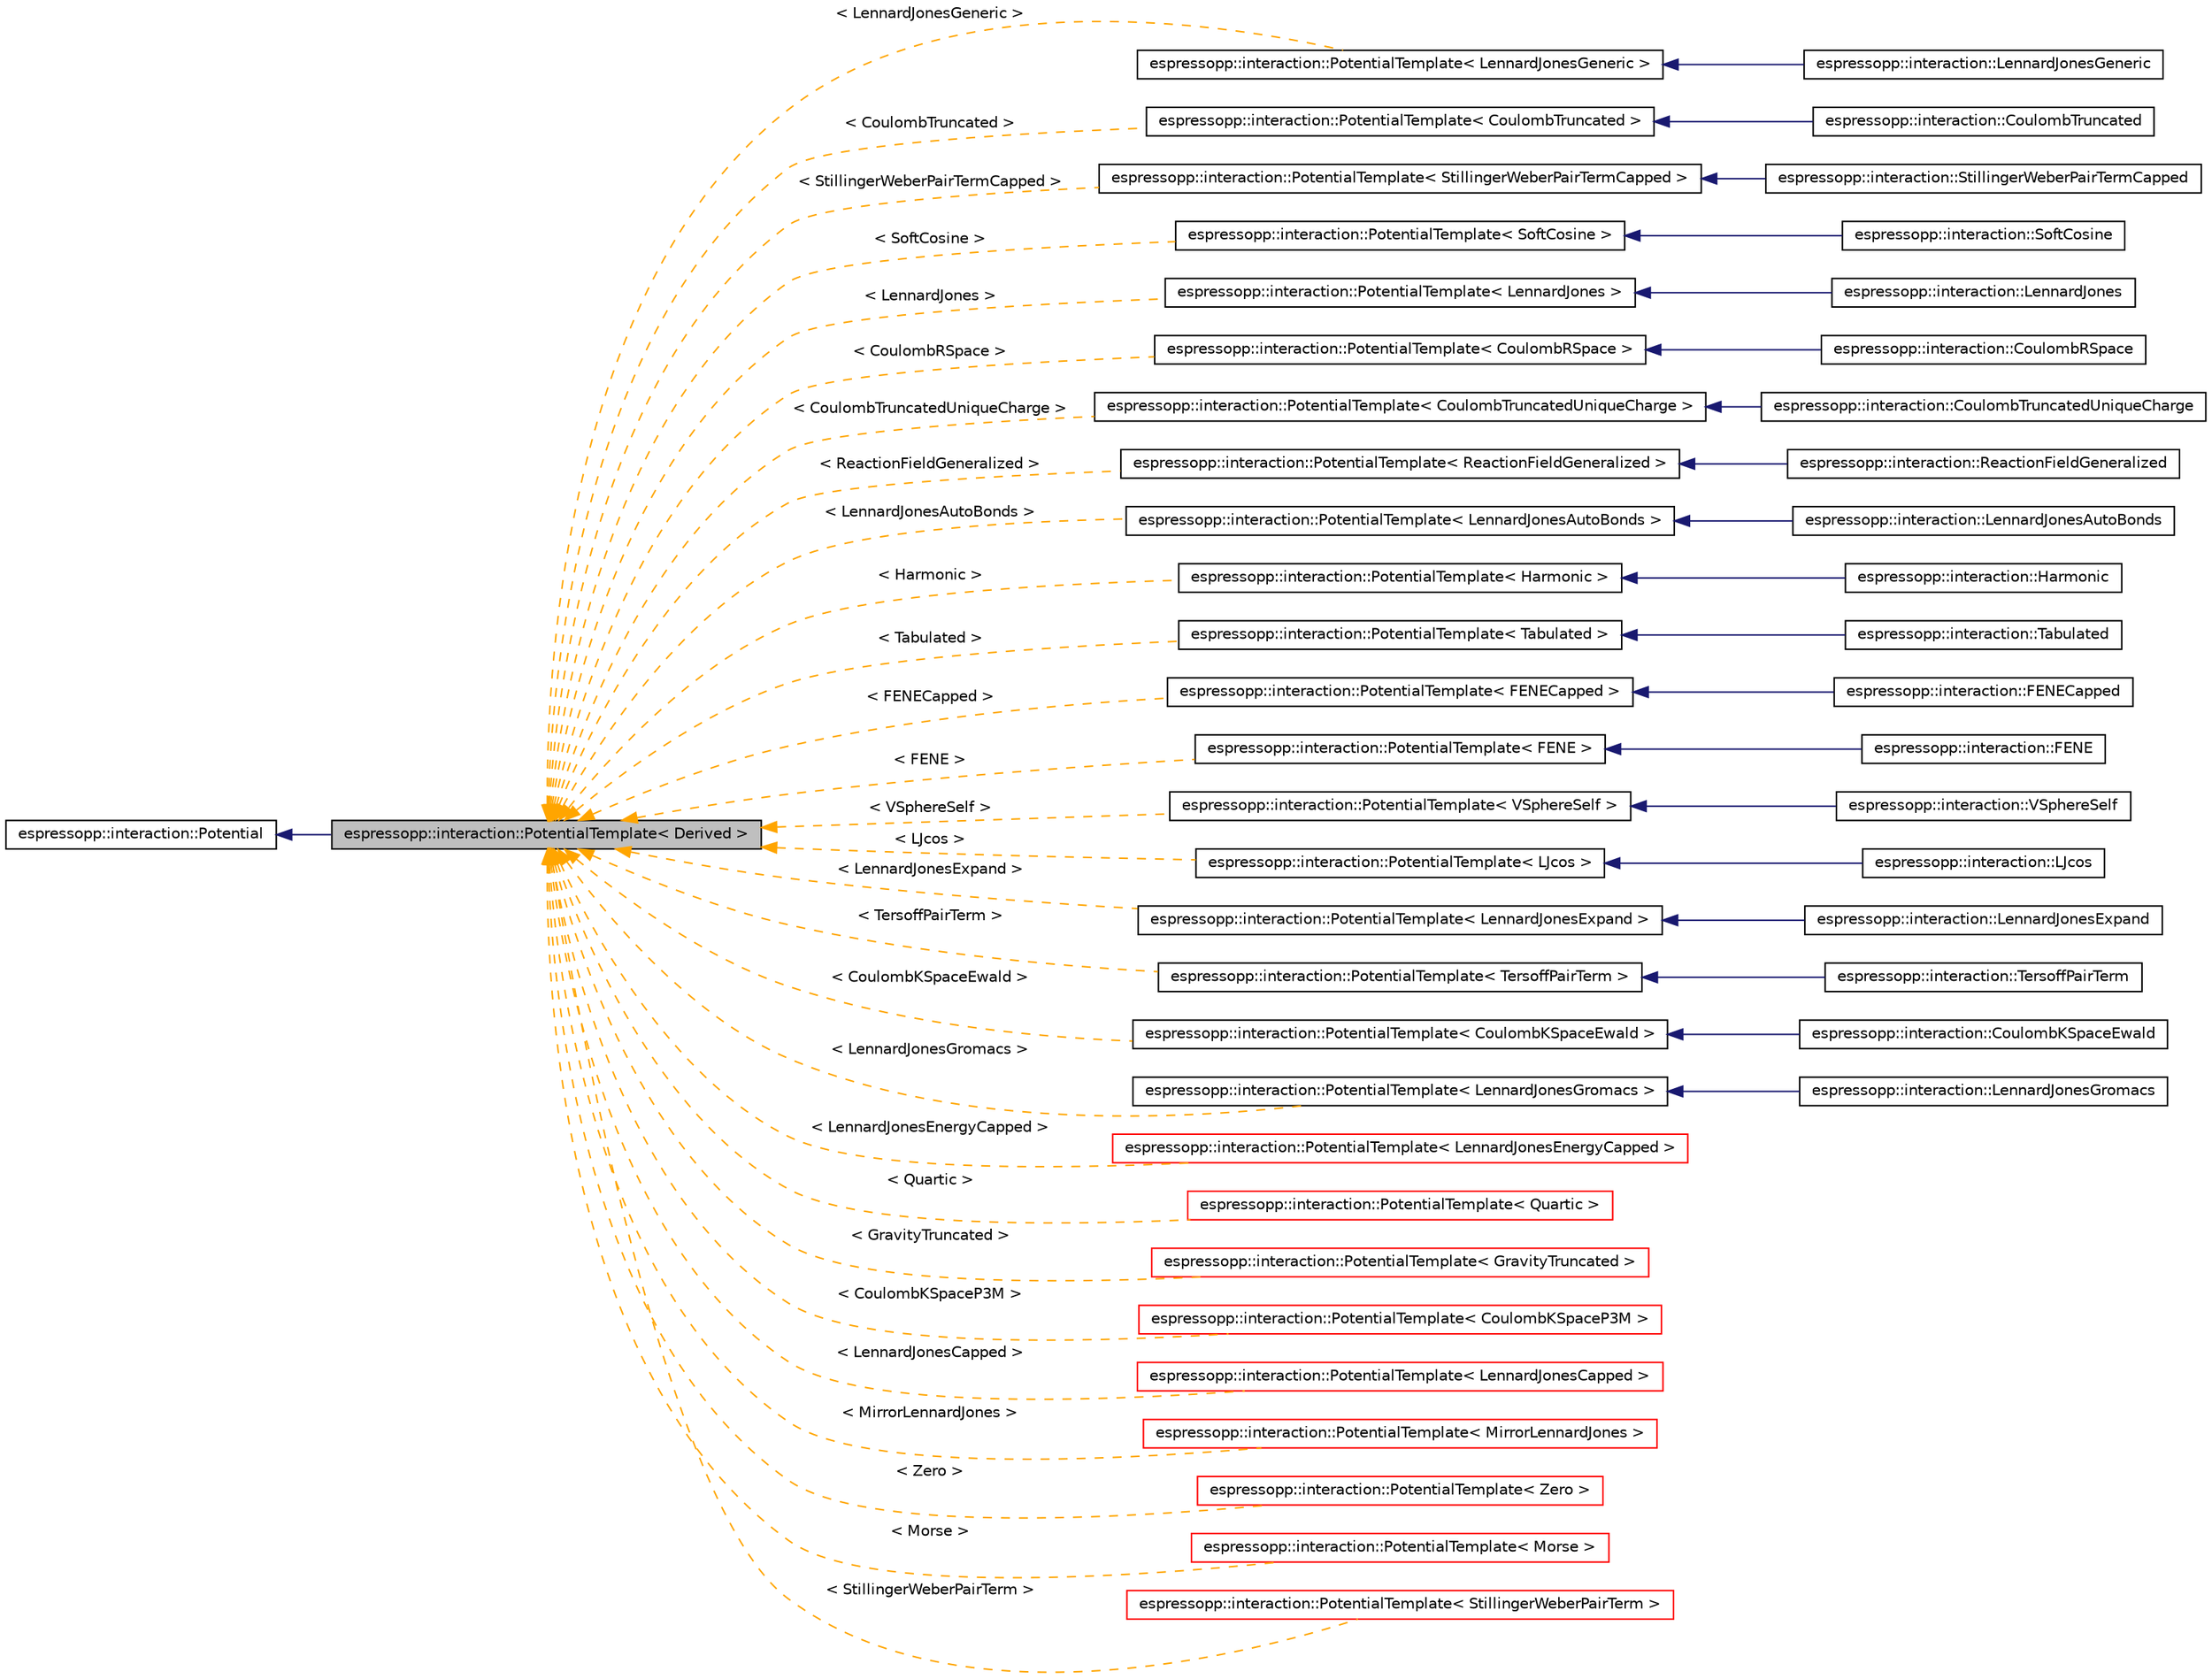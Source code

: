 digraph G
{
  edge [fontname="Helvetica",fontsize="10",labelfontname="Helvetica",labelfontsize="10"];
  node [fontname="Helvetica",fontsize="10",shape=record];
  rankdir="LR";
  Node1 [label="espressopp::interaction::PotentialTemplate\< Derived \>",height=0.2,width=0.4,color="black", fillcolor="grey75", style="filled" fontcolor="black"];
  Node2 -> Node1 [dir="back",color="midnightblue",fontsize="10",style="solid",fontname="Helvetica"];
  Node2 [label="espressopp::interaction::Potential",height=0.2,width=0.4,color="black", fillcolor="white", style="filled",URL="$classespressopp_1_1interaction_1_1Potential.html"];
  Node1 -> Node3 [dir="back",color="orange",fontsize="10",style="dashed",label=" \< LennardJonesGeneric \>" ,fontname="Helvetica"];
  Node3 [label="espressopp::interaction::PotentialTemplate\< LennardJonesGeneric \>",height=0.2,width=0.4,color="black", fillcolor="white", style="filled",URL="$classespressopp_1_1interaction_1_1PotentialTemplate.html"];
  Node3 -> Node4 [dir="back",color="midnightblue",fontsize="10",style="solid",fontname="Helvetica"];
  Node4 [label="espressopp::interaction::LennardJonesGeneric",height=0.2,width=0.4,color="black", fillcolor="white", style="filled",URL="$classespressopp_1_1interaction_1_1LennardJonesGeneric.html",tooltip="This class provides methods to compute forces and energies of the a generic Lennard Jones potential w..."];
  Node1 -> Node5 [dir="back",color="orange",fontsize="10",style="dashed",label=" \< CoulombTruncated \>" ,fontname="Helvetica"];
  Node5 [label="espressopp::interaction::PotentialTemplate\< CoulombTruncated \>",height=0.2,width=0.4,color="black", fillcolor="white", style="filled",URL="$classespressopp_1_1interaction_1_1PotentialTemplate.html"];
  Node5 -> Node6 [dir="back",color="midnightblue",fontsize="10",style="solid",fontname="Helvetica"];
  Node6 [label="espressopp::interaction::CoulombTruncated",height=0.2,width=0.4,color="black", fillcolor="white", style="filled",URL="$classespressopp_1_1interaction_1_1CoulombTruncated.html"];
  Node1 -> Node7 [dir="back",color="orange",fontsize="10",style="dashed",label=" \< StillingerWeberPairTermCapped \>" ,fontname="Helvetica"];
  Node7 [label="espressopp::interaction::PotentialTemplate\< StillingerWeberPairTermCapped \>",height=0.2,width=0.4,color="black", fillcolor="white", style="filled",URL="$classespressopp_1_1interaction_1_1PotentialTemplate.html"];
  Node7 -> Node8 [dir="back",color="midnightblue",fontsize="10",style="solid",fontname="Helvetica"];
  Node8 [label="espressopp::interaction::StillingerWeberPairTermCapped",height=0.2,width=0.4,color="black", fillcolor="white", style="filled",URL="$classespressopp_1_1interaction_1_1StillingerWeberPairTermCapped.html",tooltip="This class provides methods to compute forces and energies of 2 body term of Stillinger-Weber potenti..."];
  Node1 -> Node9 [dir="back",color="orange",fontsize="10",style="dashed",label=" \< SoftCosine \>" ,fontname="Helvetica"];
  Node9 [label="espressopp::interaction::PotentialTemplate\< SoftCosine \>",height=0.2,width=0.4,color="black", fillcolor="white", style="filled",URL="$classespressopp_1_1interaction_1_1PotentialTemplate.html"];
  Node9 -> Node10 [dir="back",color="midnightblue",fontsize="10",style="solid",fontname="Helvetica"];
  Node10 [label="espressopp::interaction::SoftCosine",height=0.2,width=0.4,color="black", fillcolor="white", style="filled",URL="$classespressopp_1_1interaction_1_1SoftCosine.html",tooltip="This class provides methods to compute forces and energies of the SoftCosine potential."];
  Node1 -> Node11 [dir="back",color="orange",fontsize="10",style="dashed",label=" \< LennardJones \>" ,fontname="Helvetica"];
  Node11 [label="espressopp::interaction::PotentialTemplate\< LennardJones \>",height=0.2,width=0.4,color="black", fillcolor="white", style="filled",URL="$classespressopp_1_1interaction_1_1PotentialTemplate.html"];
  Node11 -> Node12 [dir="back",color="midnightblue",fontsize="10",style="solid",fontname="Helvetica"];
  Node12 [label="espressopp::interaction::LennardJones",height=0.2,width=0.4,color="black", fillcolor="white", style="filled",URL="$classespressopp_1_1interaction_1_1LennardJones.html",tooltip="This class provides methods to compute forces and energies of the Lennard Jones potential."];
  Node1 -> Node13 [dir="back",color="orange",fontsize="10",style="dashed",label=" \< CoulombRSpace \>" ,fontname="Helvetica"];
  Node13 [label="espressopp::interaction::PotentialTemplate\< CoulombRSpace \>",height=0.2,width=0.4,color="black", fillcolor="white", style="filled",URL="$classespressopp_1_1interaction_1_1PotentialTemplate.html"];
  Node13 -> Node14 [dir="back",color="midnightblue",fontsize="10",style="solid",fontname="Helvetica"];
  Node14 [label="espressopp::interaction::CoulombRSpace",height=0.2,width=0.4,color="black", fillcolor="white", style="filled",URL="$classespressopp_1_1interaction_1_1CoulombRSpace.html"];
  Node1 -> Node15 [dir="back",color="orange",fontsize="10",style="dashed",label=" \< CoulombTruncatedUniqueCharge \>" ,fontname="Helvetica"];
  Node15 [label="espressopp::interaction::PotentialTemplate\< CoulombTruncatedUniqueCharge \>",height=0.2,width=0.4,color="black", fillcolor="white", style="filled",URL="$classespressopp_1_1interaction_1_1PotentialTemplate.html"];
  Node15 -> Node16 [dir="back",color="midnightblue",fontsize="10",style="solid",fontname="Helvetica"];
  Node16 [label="espressopp::interaction::CoulombTruncatedUniqueCharge",height=0.2,width=0.4,color="black", fillcolor="white", style="filled",URL="$classespressopp_1_1interaction_1_1CoulombTruncatedUniqueCharge.html"];
  Node1 -> Node17 [dir="back",color="orange",fontsize="10",style="dashed",label=" \< ReactionFieldGeneralized \>" ,fontname="Helvetica"];
  Node17 [label="espressopp::interaction::PotentialTemplate\< ReactionFieldGeneralized \>",height=0.2,width=0.4,color="black", fillcolor="white", style="filled",URL="$classespressopp_1_1interaction_1_1PotentialTemplate.html"];
  Node17 -> Node18 [dir="back",color="midnightblue",fontsize="10",style="solid",fontname="Helvetica"];
  Node18 [label="espressopp::interaction::ReactionFieldGeneralized",height=0.2,width=0.4,color="black", fillcolor="white", style="filled",URL="$classespressopp_1_1interaction_1_1ReactionFieldGeneralized.html"];
  Node1 -> Node19 [dir="back",color="orange",fontsize="10",style="dashed",label=" \< LennardJonesAutoBonds \>" ,fontname="Helvetica"];
  Node19 [label="espressopp::interaction::PotentialTemplate\< LennardJonesAutoBonds \>",height=0.2,width=0.4,color="black", fillcolor="white", style="filled",URL="$classespressopp_1_1interaction_1_1PotentialTemplate.html"];
  Node19 -> Node20 [dir="back",color="midnightblue",fontsize="10",style="solid",fontname="Helvetica"];
  Node20 [label="espressopp::interaction::LennardJonesAutoBonds",height=0.2,width=0.4,color="black", fillcolor="white", style="filled",URL="$classespressopp_1_1interaction_1_1LennardJonesAutoBonds.html",tooltip="This class provides methods to compute forces and energies of the Lennard Jones potential."];
  Node1 -> Node21 [dir="back",color="orange",fontsize="10",style="dashed",label=" \< Harmonic \>" ,fontname="Helvetica"];
  Node21 [label="espressopp::interaction::PotentialTemplate\< Harmonic \>",height=0.2,width=0.4,color="black", fillcolor="white", style="filled",URL="$classespressopp_1_1interaction_1_1PotentialTemplate.html"];
  Node21 -> Node22 [dir="back",color="midnightblue",fontsize="10",style="solid",fontname="Helvetica"];
  Node22 [label="espressopp::interaction::Harmonic",height=0.2,width=0.4,color="black", fillcolor="white", style="filled",URL="$classespressopp_1_1interaction_1_1Harmonic.html"];
  Node1 -> Node23 [dir="back",color="orange",fontsize="10",style="dashed",label=" \< Tabulated \>" ,fontname="Helvetica"];
  Node23 [label="espressopp::interaction::PotentialTemplate\< Tabulated \>",height=0.2,width=0.4,color="black", fillcolor="white", style="filled",URL="$classespressopp_1_1interaction_1_1PotentialTemplate.html"];
  Node23 -> Node24 [dir="back",color="midnightblue",fontsize="10",style="solid",fontname="Helvetica"];
  Node24 [label="espressopp::interaction::Tabulated",height=0.2,width=0.4,color="black", fillcolor="white", style="filled",URL="$classespressopp_1_1interaction_1_1Tabulated.html",tooltip="This class provides methods to compute forces and energies of a tabulated potential."];
  Node1 -> Node25 [dir="back",color="orange",fontsize="10",style="dashed",label=" \< FENECapped \>" ,fontname="Helvetica"];
  Node25 [label="espressopp::interaction::PotentialTemplate\< FENECapped \>",height=0.2,width=0.4,color="black", fillcolor="white", style="filled",URL="$classespressopp_1_1interaction_1_1PotentialTemplate.html"];
  Node25 -> Node26 [dir="back",color="midnightblue",fontsize="10",style="solid",fontname="Helvetica"];
  Node26 [label="espressopp::interaction::FENECapped",height=0.2,width=0.4,color="black", fillcolor="white", style="filled",URL="$classespressopp_1_1interaction_1_1FENECapped.html",tooltip="This class provides methods to compute forces and energies of the FENECapped potential."];
  Node1 -> Node27 [dir="back",color="orange",fontsize="10",style="dashed",label=" \< FENE \>" ,fontname="Helvetica"];
  Node27 [label="espressopp::interaction::PotentialTemplate\< FENE \>",height=0.2,width=0.4,color="black", fillcolor="white", style="filled",URL="$classespressopp_1_1interaction_1_1PotentialTemplate.html"];
  Node27 -> Node28 [dir="back",color="midnightblue",fontsize="10",style="solid",fontname="Helvetica"];
  Node28 [label="espressopp::interaction::FENE",height=0.2,width=0.4,color="black", fillcolor="white", style="filled",URL="$classespressopp_1_1interaction_1_1FENE.html",tooltip="This class provides methods to compute forces and energies of the FENE potential."];
  Node1 -> Node29 [dir="back",color="orange",fontsize="10",style="dashed",label=" \< VSphereSelf \>" ,fontname="Helvetica"];
  Node29 [label="espressopp::interaction::PotentialTemplate\< VSphereSelf \>",height=0.2,width=0.4,color="black", fillcolor="white", style="filled",URL="$classespressopp_1_1interaction_1_1PotentialTemplate.html"];
  Node29 -> Node30 [dir="back",color="midnightblue",fontsize="10",style="solid",fontname="Helvetica"];
  Node30 [label="espressopp::interaction::VSphereSelf",height=0.2,width=0.4,color="black", fillcolor="white", style="filled",URL="$classespressopp_1_1interaction_1_1VSphereSelf.html",tooltip="This class provides methods to compute forces and energies of the VSphereSelf potential."];
  Node1 -> Node31 [dir="back",color="orange",fontsize="10",style="dashed",label=" \< LJcos \>" ,fontname="Helvetica"];
  Node31 [label="espressopp::interaction::PotentialTemplate\< LJcos \>",height=0.2,width=0.4,color="black", fillcolor="white", style="filled",URL="$classespressopp_1_1interaction_1_1PotentialTemplate.html"];
  Node31 -> Node32 [dir="back",color="midnightblue",fontsize="10",style="solid",fontname="Helvetica"];
  Node32 [label="espressopp::interaction::LJcos",height=0.2,width=0.4,color="black", fillcolor="white", style="filled",URL="$classespressopp_1_1interaction_1_1LJcos.html",tooltip="This class provides methods to compute forces and energies of the modified Lennard Jones potential..."];
  Node1 -> Node33 [dir="back",color="orange",fontsize="10",style="dashed",label=" \< LennardJonesExpand \>" ,fontname="Helvetica"];
  Node33 [label="espressopp::interaction::PotentialTemplate\< LennardJonesExpand \>",height=0.2,width=0.4,color="black", fillcolor="white", style="filled",URL="$classespressopp_1_1interaction_1_1PotentialTemplate.html"];
  Node33 -> Node34 [dir="back",color="midnightblue",fontsize="10",style="solid",fontname="Helvetica"];
  Node34 [label="espressopp::interaction::LennardJonesExpand",height=0.2,width=0.4,color="black", fillcolor="white", style="filled",URL="$classespressopp_1_1interaction_1_1LennardJonesExpand.html"];
  Node1 -> Node35 [dir="back",color="orange",fontsize="10",style="dashed",label=" \< TersoffPairTerm \>" ,fontname="Helvetica"];
  Node35 [label="espressopp::interaction::PotentialTemplate\< TersoffPairTerm \>",height=0.2,width=0.4,color="black", fillcolor="white", style="filled",URL="$classespressopp_1_1interaction_1_1PotentialTemplate.html"];
  Node35 -> Node36 [dir="back",color="midnightblue",fontsize="10",style="solid",fontname="Helvetica"];
  Node36 [label="espressopp::interaction::TersoffPairTerm",height=0.2,width=0.4,color="black", fillcolor="white", style="filled",URL="$classespressopp_1_1interaction_1_1TersoffPairTerm.html",tooltip="This class provides methods to compute forces and energies of 2 body term of Tersoff potential..."];
  Node1 -> Node37 [dir="back",color="orange",fontsize="10",style="dashed",label=" \< CoulombKSpaceEwald \>" ,fontname="Helvetica"];
  Node37 [label="espressopp::interaction::PotentialTemplate\< CoulombKSpaceEwald \>",height=0.2,width=0.4,color="black", fillcolor="white", style="filled",URL="$classespressopp_1_1interaction_1_1PotentialTemplate.html"];
  Node37 -> Node38 [dir="back",color="midnightblue",fontsize="10",style="solid",fontname="Helvetica"];
  Node38 [label="espressopp::interaction::CoulombKSpaceEwald",height=0.2,width=0.4,color="black", fillcolor="white", style="filled",URL="$classespressopp_1_1interaction_1_1CoulombKSpaceEwald.html",tooltip="This class provides methods to compute forces and energies of the CoulombKSpaceEwald part..."];
  Node1 -> Node39 [dir="back",color="orange",fontsize="10",style="dashed",label=" \< LennardJonesGromacs \>" ,fontname="Helvetica"];
  Node39 [label="espressopp::interaction::PotentialTemplate\< LennardJonesGromacs \>",height=0.2,width=0.4,color="black", fillcolor="white", style="filled",URL="$classespressopp_1_1interaction_1_1PotentialTemplate.html"];
  Node39 -> Node40 [dir="back",color="midnightblue",fontsize="10",style="solid",fontname="Helvetica"];
  Node40 [label="espressopp::interaction::LennardJonesGromacs",height=0.2,width=0.4,color="black", fillcolor="white", style="filled",URL="$classespressopp_1_1interaction_1_1LennardJonesGromacs.html"];
  Node1 -> Node41 [dir="back",color="orange",fontsize="10",style="dashed",label=" \< LennardJonesEnergyCapped \>" ,fontname="Helvetica"];
  Node41 [label="espressopp::interaction::PotentialTemplate\< LennardJonesEnergyCapped \>",height=0.2,width=0.4,color="red", fillcolor="white", style="filled",URL="$classespressopp_1_1interaction_1_1PotentialTemplate.html"];
  Node1 -> Node42 [dir="back",color="orange",fontsize="10",style="dashed",label=" \< Quartic \>" ,fontname="Helvetica"];
  Node42 [label="espressopp::interaction::PotentialTemplate\< Quartic \>",height=0.2,width=0.4,color="red", fillcolor="white", style="filled",URL="$classespressopp_1_1interaction_1_1PotentialTemplate.html"];
  Node1 -> Node43 [dir="back",color="orange",fontsize="10",style="dashed",label=" \< GravityTruncated \>" ,fontname="Helvetica"];
  Node43 [label="espressopp::interaction::PotentialTemplate\< GravityTruncated \>",height=0.2,width=0.4,color="red", fillcolor="white", style="filled",URL="$classespressopp_1_1interaction_1_1PotentialTemplate.html"];
  Node1 -> Node44 [dir="back",color="orange",fontsize="10",style="dashed",label=" \< CoulombKSpaceP3M \>" ,fontname="Helvetica"];
  Node44 [label="espressopp::interaction::PotentialTemplate\< CoulombKSpaceP3M \>",height=0.2,width=0.4,color="red", fillcolor="white", style="filled",URL="$classespressopp_1_1interaction_1_1PotentialTemplate.html"];
  Node1 -> Node45 [dir="back",color="orange",fontsize="10",style="dashed",label=" \< LennardJonesCapped \>" ,fontname="Helvetica"];
  Node45 [label="espressopp::interaction::PotentialTemplate\< LennardJonesCapped \>",height=0.2,width=0.4,color="red", fillcolor="white", style="filled",URL="$classespressopp_1_1interaction_1_1PotentialTemplate.html"];
  Node1 -> Node46 [dir="back",color="orange",fontsize="10",style="dashed",label=" \< MirrorLennardJones \>" ,fontname="Helvetica"];
  Node46 [label="espressopp::interaction::PotentialTemplate\< MirrorLennardJones \>",height=0.2,width=0.4,color="red", fillcolor="white", style="filled",URL="$classespressopp_1_1interaction_1_1PotentialTemplate.html"];
  Node1 -> Node47 [dir="back",color="orange",fontsize="10",style="dashed",label=" \< Zero \>" ,fontname="Helvetica"];
  Node47 [label="espressopp::interaction::PotentialTemplate\< Zero \>",height=0.2,width=0.4,color="red", fillcolor="white", style="filled",URL="$classespressopp_1_1interaction_1_1PotentialTemplate.html"];
  Node1 -> Node48 [dir="back",color="orange",fontsize="10",style="dashed",label=" \< Morse \>" ,fontname="Helvetica"];
  Node48 [label="espressopp::interaction::PotentialTemplate\< Morse \>",height=0.2,width=0.4,color="red", fillcolor="white", style="filled",URL="$classespressopp_1_1interaction_1_1PotentialTemplate.html"];
  Node1 -> Node49 [dir="back",color="orange",fontsize="10",style="dashed",label=" \< StillingerWeberPairTerm \>" ,fontname="Helvetica"];
  Node49 [label="espressopp::interaction::PotentialTemplate\< StillingerWeberPairTerm \>",height=0.2,width=0.4,color="red", fillcolor="white", style="filled",URL="$classespressopp_1_1interaction_1_1PotentialTemplate.html"];
}
